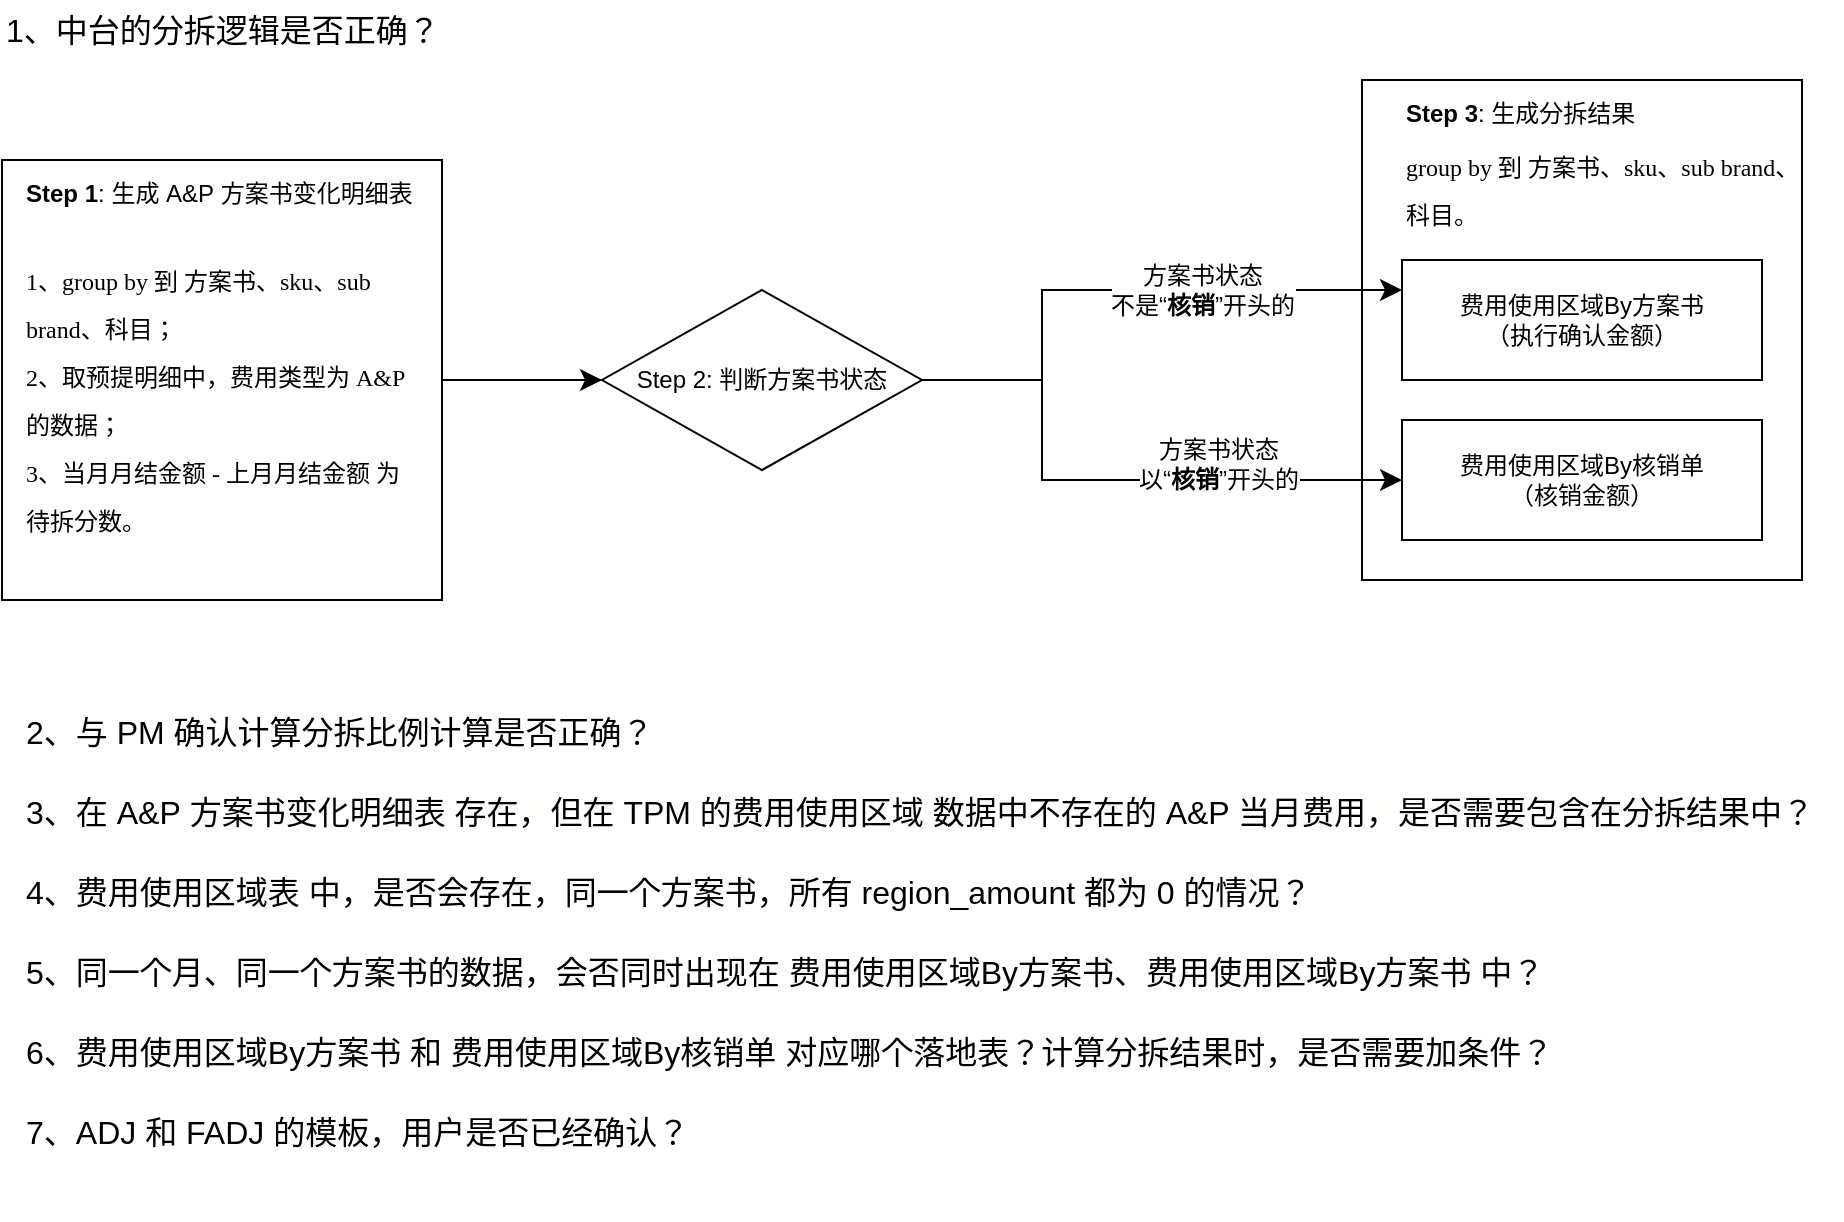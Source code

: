 <mxfile version="28.2.7">
  <diagram name="第 1 页" id="OqW3LYm-kRTg0cfdvNYn">
    <mxGraphModel dx="1426" dy="795" grid="1" gridSize="10" guides="1" tooltips="1" connect="1" arrows="1" fold="1" page="1" pageScale="1" pageWidth="827" pageHeight="1169" math="0" shadow="0">
      <root>
        <mxCell id="0" />
        <mxCell id="1" parent="0" />
        <mxCell id="HjwtmvMxZpDeh4qenirL-7" value="" style="rounded=0;whiteSpace=wrap;html=1;" vertex="1" parent="1">
          <mxGeometry x="730" y="200" width="220" height="250" as="geometry" />
        </mxCell>
        <mxCell id="HjwtmvMxZpDeh4qenirL-4" style="edgeStyle=none;curved=1;rounded=0;orthogonalLoop=1;jettySize=auto;html=1;entryX=0;entryY=0.5;entryDx=0;entryDy=0;fontSize=12;startSize=8;endSize=8;" edge="1" parent="1" source="cTed1zHCf9veyVw_R5J6-1" target="HjwtmvMxZpDeh4qenirL-2">
          <mxGeometry relative="1" as="geometry" />
        </mxCell>
        <mxCell id="cTed1zHCf9veyVw_R5J6-1" value="" style="rounded=0;whiteSpace=wrap;html=1;" parent="1" vertex="1">
          <mxGeometry x="50" y="240" width="220" height="220" as="geometry" />
        </mxCell>
        <mxCell id="cTed1zHCf9veyVw_R5J6-2" value="&lt;font style=&quot;font-size: 12px; color: rgb(0, 0, 0);&quot;&gt;&lt;b&gt;Step 1&lt;/b&gt;: &lt;font face=&quot;Helvetica&quot;&gt;生成&amp;nbsp;&lt;span style=&quot;background-color: rgb(255, 255, 254); white-space: pre;&quot;&gt;A&amp;amp;P&amp;nbsp;方案书变化明细表&lt;/span&gt;&lt;/font&gt;&lt;/font&gt;" style="text;strokeColor=none;fillColor=none;html=1;align=left;verticalAlign=middle;whiteSpace=wrap;rounded=0;fontSize=16;" parent="1" vertex="1">
          <mxGeometry x="60" y="240" width="200" height="30" as="geometry" />
        </mxCell>
        <mxCell id="cTed1zHCf9veyVw_R5J6-3" value="&lt;div style=&quot;line-height: 200%;&quot;&gt;&lt;font face=&quot;Tahoma&quot;&gt;1、group by 到 方案书、sku、sub brand、科目；&lt;/font&gt;&lt;div&gt;&lt;font face=&quot;Tahoma&quot;&gt;2、取预提明细中，费用类型为 A&amp;amp;P 的数据；&lt;/font&gt;&lt;/div&gt;&lt;div&gt;&lt;font face=&quot;Tahoma&quot;&gt;3、当月月结金额 - 上月月结金额 为待拆分数。&lt;/font&gt;&lt;/div&gt;&lt;/div&gt;" style="text;strokeColor=none;fillColor=none;html=1;align=left;verticalAlign=middle;whiteSpace=wrap;rounded=0;fontSize=12;" parent="1" vertex="1">
          <mxGeometry x="60" y="290" width="200" height="140" as="geometry" />
        </mxCell>
        <mxCell id="HjwtmvMxZpDeh4qenirL-11" style="edgeStyle=orthogonalEdgeStyle;rounded=0;orthogonalLoop=1;jettySize=auto;html=1;entryX=0;entryY=0.25;entryDx=0;entryDy=0;fontSize=12;startSize=8;endSize=8;" edge="1" parent="1" source="HjwtmvMxZpDeh4qenirL-2" target="HjwtmvMxZpDeh4qenirL-5">
          <mxGeometry relative="1" as="geometry">
            <Array as="points">
              <mxPoint x="570" y="350" />
              <mxPoint x="570" y="305" />
            </Array>
          </mxGeometry>
        </mxCell>
        <mxCell id="HjwtmvMxZpDeh4qenirL-15" value="方案书状态&lt;div&gt;不是“&lt;b&gt;核销&lt;/b&gt;”开头的&lt;/div&gt;" style="edgeLabel;html=1;align=center;verticalAlign=middle;resizable=0;points=[];fontSize=12;" vertex="1" connectable="0" parent="HjwtmvMxZpDeh4qenirL-11">
          <mxGeometry x="0.503" y="-1" relative="1" as="geometry">
            <mxPoint x="-29" y="-1" as="offset" />
          </mxGeometry>
        </mxCell>
        <mxCell id="HjwtmvMxZpDeh4qenirL-12" style="edgeStyle=orthogonalEdgeStyle;rounded=0;orthogonalLoop=1;jettySize=auto;html=1;entryX=0;entryY=0.5;entryDx=0;entryDy=0;fontSize=12;startSize=8;endSize=8;exitX=1;exitY=0.5;exitDx=0;exitDy=0;" edge="1" parent="1" source="HjwtmvMxZpDeh4qenirL-2" target="HjwtmvMxZpDeh4qenirL-6">
          <mxGeometry relative="1" as="geometry">
            <Array as="points">
              <mxPoint x="570" y="350" />
              <mxPoint x="570" y="400" />
            </Array>
          </mxGeometry>
        </mxCell>
        <mxCell id="HjwtmvMxZpDeh4qenirL-2" value="Step 2: 判断方案书状态" style="rhombus;whiteSpace=wrap;html=1;" vertex="1" parent="1">
          <mxGeometry x="350" y="305" width="160" height="90" as="geometry" />
        </mxCell>
        <mxCell id="HjwtmvMxZpDeh4qenirL-5" value="费用使用区域By方案书&lt;div&gt;（执行确认金额）&lt;/div&gt;" style="rounded=0;whiteSpace=wrap;html=1;" vertex="1" parent="1">
          <mxGeometry x="750" y="290" width="180" height="60" as="geometry" />
        </mxCell>
        <mxCell id="HjwtmvMxZpDeh4qenirL-6" value="费用使用区域By核销单&lt;div&gt;（核销金额）&lt;/div&gt;" style="rounded=0;whiteSpace=wrap;html=1;" vertex="1" parent="1">
          <mxGeometry x="750" y="370" width="180" height="60" as="geometry" />
        </mxCell>
        <mxCell id="HjwtmvMxZpDeh4qenirL-8" value="&lt;font style=&quot;font-size: 12px; color: rgb(0, 0, 0);&quot;&gt;&lt;b&gt;Step 3&lt;/b&gt;: 生成分拆结果&lt;/font&gt;" style="text;strokeColor=none;fillColor=none;html=1;align=left;verticalAlign=middle;whiteSpace=wrap;rounded=0;fontSize=16;" vertex="1" parent="1">
          <mxGeometry x="750" y="200" width="130" height="30" as="geometry" />
        </mxCell>
        <mxCell id="HjwtmvMxZpDeh4qenirL-9" value="&lt;div style=&quot;line-height: 200%;&quot;&gt;&lt;font face=&quot;Tahoma&quot;&gt;group by 到 方案书、sku、sub brand、科目。&lt;/font&gt;&lt;/div&gt;" style="text;strokeColor=none;fillColor=none;html=1;align=left;verticalAlign=middle;whiteSpace=wrap;rounded=0;fontSize=12;" vertex="1" parent="1">
          <mxGeometry x="750" y="230" width="200" height="50" as="geometry" />
        </mxCell>
        <mxCell id="HjwtmvMxZpDeh4qenirL-13" value="1、中台的分拆逻辑是否正确？" style="text;strokeColor=none;fillColor=none;html=1;align=left;verticalAlign=middle;whiteSpace=wrap;rounded=0;fontSize=16;" vertex="1" parent="1">
          <mxGeometry x="50" y="160" width="270" height="30" as="geometry" />
        </mxCell>
        <mxCell id="HjwtmvMxZpDeh4qenirL-16" value="方案书状态&lt;div&gt;以“&lt;b&gt;核销&lt;/b&gt;”开头的&lt;/div&gt;" style="edgeLabel;html=1;align=center;verticalAlign=middle;resizable=0;points=[];fontSize=12;" vertex="1" connectable="0" parent="1">
          <mxGeometry x="660" y="395" as="geometry">
            <mxPoint x="-2" y="-3" as="offset" />
          </mxGeometry>
        </mxCell>
        <mxCell id="HjwtmvMxZpDeh4qenirL-17" value="&lt;div style=&quot;line-height: 250%;&quot;&gt;&lt;div&gt;&lt;font&gt;2、与 PM 确认计算分拆比例计算是否正确？&lt;/font&gt;&lt;/div&gt;&lt;div&gt;&lt;font&gt;3、在&amp;nbsp;&lt;span style=&quot;white-space: pre; background-color: rgb(255, 255, 254);&quot;&gt;A&amp;amp;P&amp;nbsp;方案书变化明细表 存在，但在 TPM 的费用使用区域 数据中不存在的 A&amp;amp;P 当月费用，是否需要包含在分拆结果中？&lt;/span&gt;&lt;/font&gt;&lt;div&gt;&lt;font&gt;&lt;span style=&quot;white-space: pre;&quot;&gt;&lt;span style=&quot;white-space: normal;&quot;&gt;4、费用使用区域表 中，是否会存在，同一个方案书，所有 region_amount 都为 0 的情况？&lt;/span&gt;&lt;/span&gt;&lt;/font&gt;&lt;/div&gt;&lt;div&gt;&lt;font&gt;&lt;span style=&quot;white-space: pre;&quot;&gt;&lt;span style=&quot;white-space: normal;&quot;&gt;5、同一个月、同一个方案书的数据，会否同时出现在&lt;font&gt;&amp;nbsp;&lt;/font&gt;&lt;/span&gt;&lt;/span&gt;&lt;/font&gt;&lt;font&gt;&lt;span style=&quot;text-align: center; text-wrap-mode: wrap; background-color: transparent; color: light-dark(rgb(0, 0, 0), rgb(255, 255, 255));&quot;&gt;费用使用区域By方案书、&lt;/span&gt;&lt;span style=&quot;text-align: center; text-wrap-mode: wrap; background-color: transparent; color: light-dark(rgb(0, 0, 0), rgb(255, 255, 255));&quot;&gt;费用使用区域By方案书 中？&lt;/span&gt;&lt;/font&gt;&lt;/div&gt;&lt;/div&gt;&lt;div&gt;&lt;font&gt;&lt;span style=&quot;text-align: center; text-wrap-mode: wrap; background-color: transparent; color: light-dark(rgb(0, 0, 0), rgb(255, 255, 255));&quot;&gt;6、&lt;/span&gt;&lt;/font&gt;&lt;font&gt;&lt;span style=&quot;text-align: center; background-color: transparent; color: light-dark(rgb(0, 0, 0), rgb(255, 255, 255));&quot;&gt;费用使用区域By方案书 和&amp;nbsp;&lt;/span&gt;&lt;span style=&quot;text-align: center; background-color: transparent; color: light-dark(rgb(0, 0, 0), rgb(255, 255, 255));&quot;&gt;费用使用区域By核销单 对应哪个落地表？计算分拆结果时，是否需要加条件？&lt;/span&gt;&lt;/font&gt;&lt;/div&gt;&lt;div&gt;&lt;font&gt;&lt;span style=&quot;text-align: center; background-color: transparent; color: light-dark(rgb(0, 0, 0), rgb(255, 255, 255));&quot;&gt;7、ADJ 和 FADJ 的模板，用户是否已经确认？&lt;/span&gt;&lt;/font&gt;&lt;/div&gt;&lt;/div&gt;" style="text;strokeColor=none;fillColor=none;html=1;align=left;verticalAlign=top;rounded=0;fontSize=16;whiteSpace=wrap;" vertex="1" parent="1">
          <mxGeometry x="60" y="500" width="910" height="270" as="geometry" />
        </mxCell>
      </root>
    </mxGraphModel>
  </diagram>
</mxfile>
